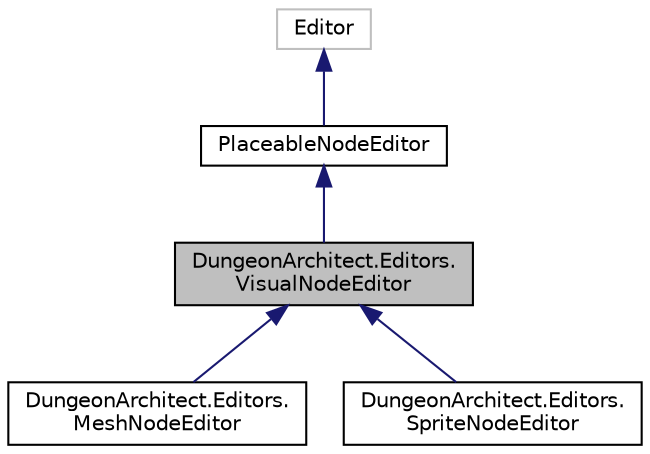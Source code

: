 digraph "DungeonArchitect.Editors.VisualNodeEditor"
{
  edge [fontname="Helvetica",fontsize="10",labelfontname="Helvetica",labelfontsize="10"];
  node [fontname="Helvetica",fontsize="10",shape=record];
  Node1 [label="DungeonArchitect.Editors.\lVisualNodeEditor",height=0.2,width=0.4,color="black", fillcolor="grey75", style="filled", fontcolor="black"];
  Node2 -> Node1 [dir="back",color="midnightblue",fontsize="10",style="solid",fontname="Helvetica"];
  Node2 [label="PlaceableNodeEditor",height=0.2,width=0.4,color="black", fillcolor="white", style="filled",URL="$class_dungeon_architect_1_1_editors_1_1_placeable_node_editor.html",tooltip="Custom property editor for placeable node "];
  Node3 -> Node2 [dir="back",color="midnightblue",fontsize="10",style="solid",fontname="Helvetica"];
  Node3 [label="Editor",height=0.2,width=0.4,color="grey75", fillcolor="white", style="filled"];
  Node1 -> Node4 [dir="back",color="midnightblue",fontsize="10",style="solid",fontname="Helvetica"];
  Node4 [label="DungeonArchitect.Editors.\lMeshNodeEditor",height=0.2,width=0.4,color="black", fillcolor="white", style="filled",URL="$class_dungeon_architect_1_1_editors_1_1_mesh_node_editor.html",tooltip="Custom property editors for GameObjectNode "];
  Node1 -> Node5 [dir="back",color="midnightblue",fontsize="10",style="solid",fontname="Helvetica"];
  Node5 [label="DungeonArchitect.Editors.\lSpriteNodeEditor",height=0.2,width=0.4,color="black", fillcolor="white", style="filled",URL="$class_dungeon_architect_1_1_editors_1_1_sprite_node_editor.html",tooltip="Custom property editor for a sprite node "];
}
